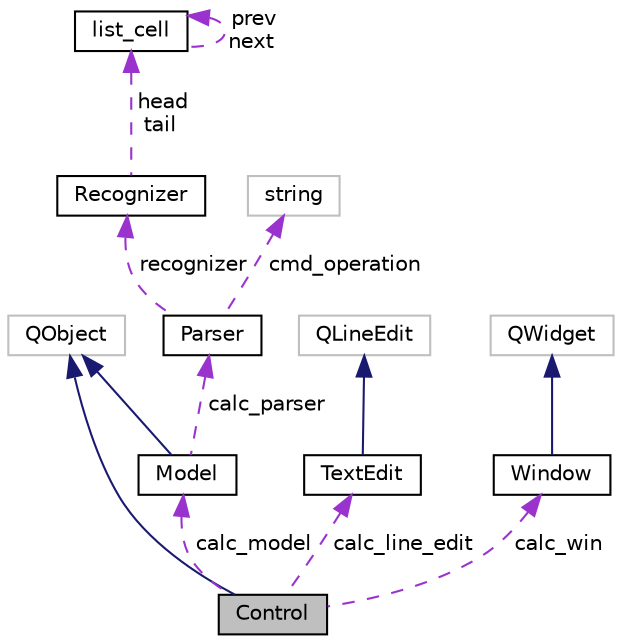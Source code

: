 digraph "Control"
{
  edge [fontname="Helvetica",fontsize="10",labelfontname="Helvetica",labelfontsize="10"];
  node [fontname="Helvetica",fontsize="10",shape=record];
  Node1 [label="Control",height=0.2,width=0.4,color="black", fillcolor="grey75", style="filled", fontcolor="black"];
  Node2 -> Node1 [dir="back",color="midnightblue",fontsize="10",style="solid",fontname="Helvetica"];
  Node2 [label="QObject",height=0.2,width=0.4,color="grey75", fillcolor="white", style="filled"];
  Node3 -> Node1 [dir="back",color="darkorchid3",fontsize="10",style="dashed",label=" calc_line_edit" ,fontname="Helvetica"];
  Node3 [label="TextEdit",height=0.2,width=0.4,color="black", fillcolor="white", style="filled",URL="$classTextEdit.html",tooltip="The TextEdit class расширение QLineEdit для возможности получения данных из текстового поля и их доба..."];
  Node4 -> Node3 [dir="back",color="midnightblue",fontsize="10",style="solid",fontname="Helvetica"];
  Node4 [label="QLineEdit",height=0.2,width=0.4,color="grey75", fillcolor="white", style="filled"];
  Node5 -> Node1 [dir="back",color="darkorchid3",fontsize="10",style="dashed",label=" calc_model" ,fontname="Helvetica"];
  Node5 [label="Model",height=0.2,width=0.4,color="black", fillcolor="white", style="filled",URL="$classModel.html",tooltip="The Model class Реализует модель парсинга математических выражений и их расчета, а так же имеет сигна..."];
  Node2 -> Node5 [dir="back",color="midnightblue",fontsize="10",style="solid",fontname="Helvetica"];
  Node6 -> Node5 [dir="back",color="darkorchid3",fontsize="10",style="dashed",label=" calc_parser" ,fontname="Helvetica"];
  Node6 [label="Parser",height=0.2,width=0.4,color="black", fillcolor="white", style="filled",URL="$classParser.html",tooltip="The Parser class Получает выражение для парсинга Распознаёт лексемы указанные в cmd_operation по сред..."];
  Node7 -> Node6 [dir="back",color="darkorchid3",fontsize="10",style="dashed",label=" recognizer" ,fontname="Helvetica"];
  Node7 [label="Recognizer",height=0.2,width=0.4,color="black", fillcolor="white", style="filled",URL="$classRecognizer.html",tooltip="The Recognizer class Получает команду от парсера и строит список после чего расчитывает значение выра..."];
  Node8 -> Node7 [dir="back",color="darkorchid3",fontsize="10",style="dashed",label=" head\ntail" ,fontname="Helvetica"];
  Node8 [label="list_cell",height=0.2,width=0.4,color="black", fillcolor="white", style="filled",URL="$structlist__cell.html",tooltip="The list_cell struct узел двунапрвленного списка "];
  Node8 -> Node8 [dir="back",color="darkorchid3",fontsize="10",style="dashed",label=" prev\nnext" ,fontname="Helvetica"];
  Node9 -> Node6 [dir="back",color="darkorchid3",fontsize="10",style="dashed",label=" cmd_operation" ,fontname="Helvetica"];
  Node9 [label="string",height=0.2,width=0.4,color="grey75", fillcolor="white", style="filled"];
  Node10 -> Node1 [dir="back",color="darkorchid3",fontsize="10",style="dashed",label=" calc_win" ,fontname="Helvetica"];
  Node10 [label="Window",height=0.2,width=0.4,color="black", fillcolor="white", style="filled",URL="$classWindow.html",tooltip="The Window class окно приложения "];
  Node11 -> Node10 [dir="back",color="midnightblue",fontsize="10",style="solid",fontname="Helvetica"];
  Node11 [label="QWidget",height=0.2,width=0.4,color="grey75", fillcolor="white", style="filled"];
}
